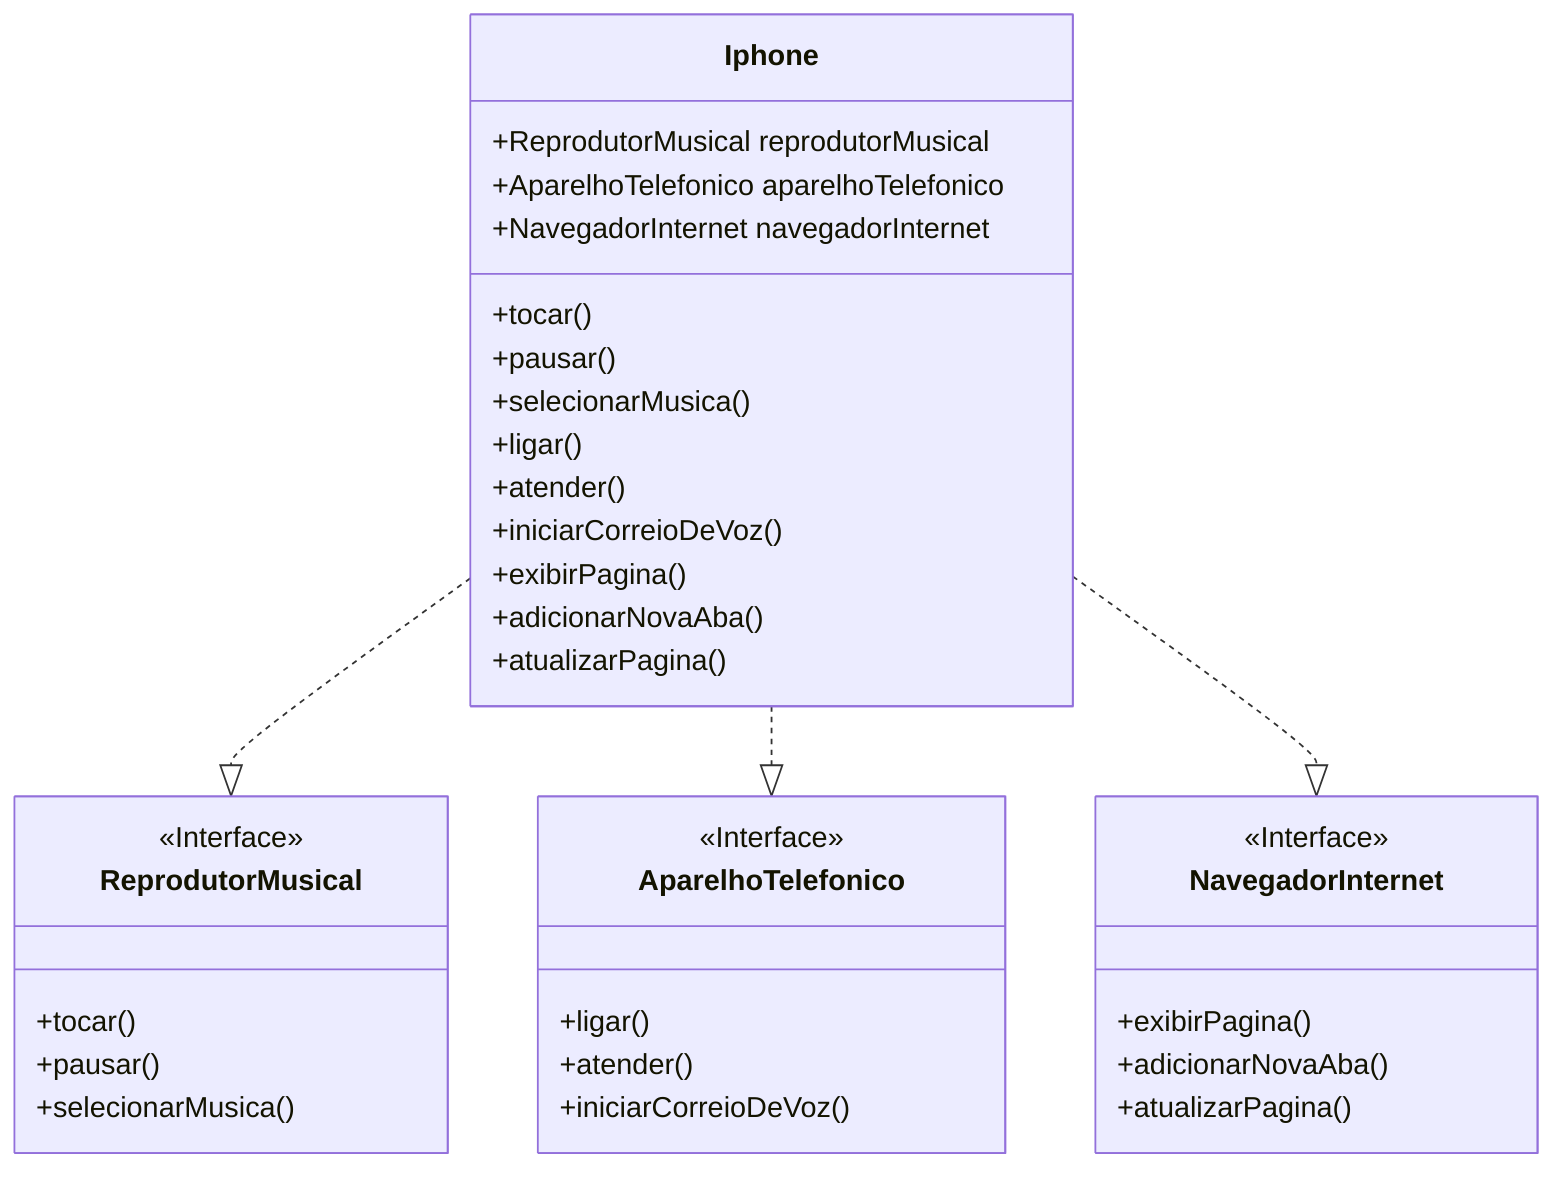 classDiagram
    class Iphone {
        +ReprodutorMusical reprodutorMusical
        +AparelhoTelefonico aparelhoTelefonico
        +NavegadorInternet navegadorInternet
        +tocar()
        +pausar()
        +selecionarMusica()
        +ligar()
        +atender()
        +iniciarCorreioDeVoz()
        +exibirPagina()
        +adicionarNovaAba()
        +atualizarPagina()
    }

    class ReprodutorMusical {
        <<Interface>>
        +tocar()
        +pausar()
        +selecionarMusica()
    }

    class AparelhoTelefonico {
        <<Interface>>
        +ligar()
        +atender()
        +iniciarCorreioDeVoz()
    }

    class NavegadorInternet {
        <<Interface>>
        +exibirPagina()
        +adicionarNovaAba()
        +atualizarPagina()
    }

    Iphone ..|> ReprodutorMusical
    Iphone ..|> AparelhoTelefonico
    Iphone ..|> NavegadorInternet